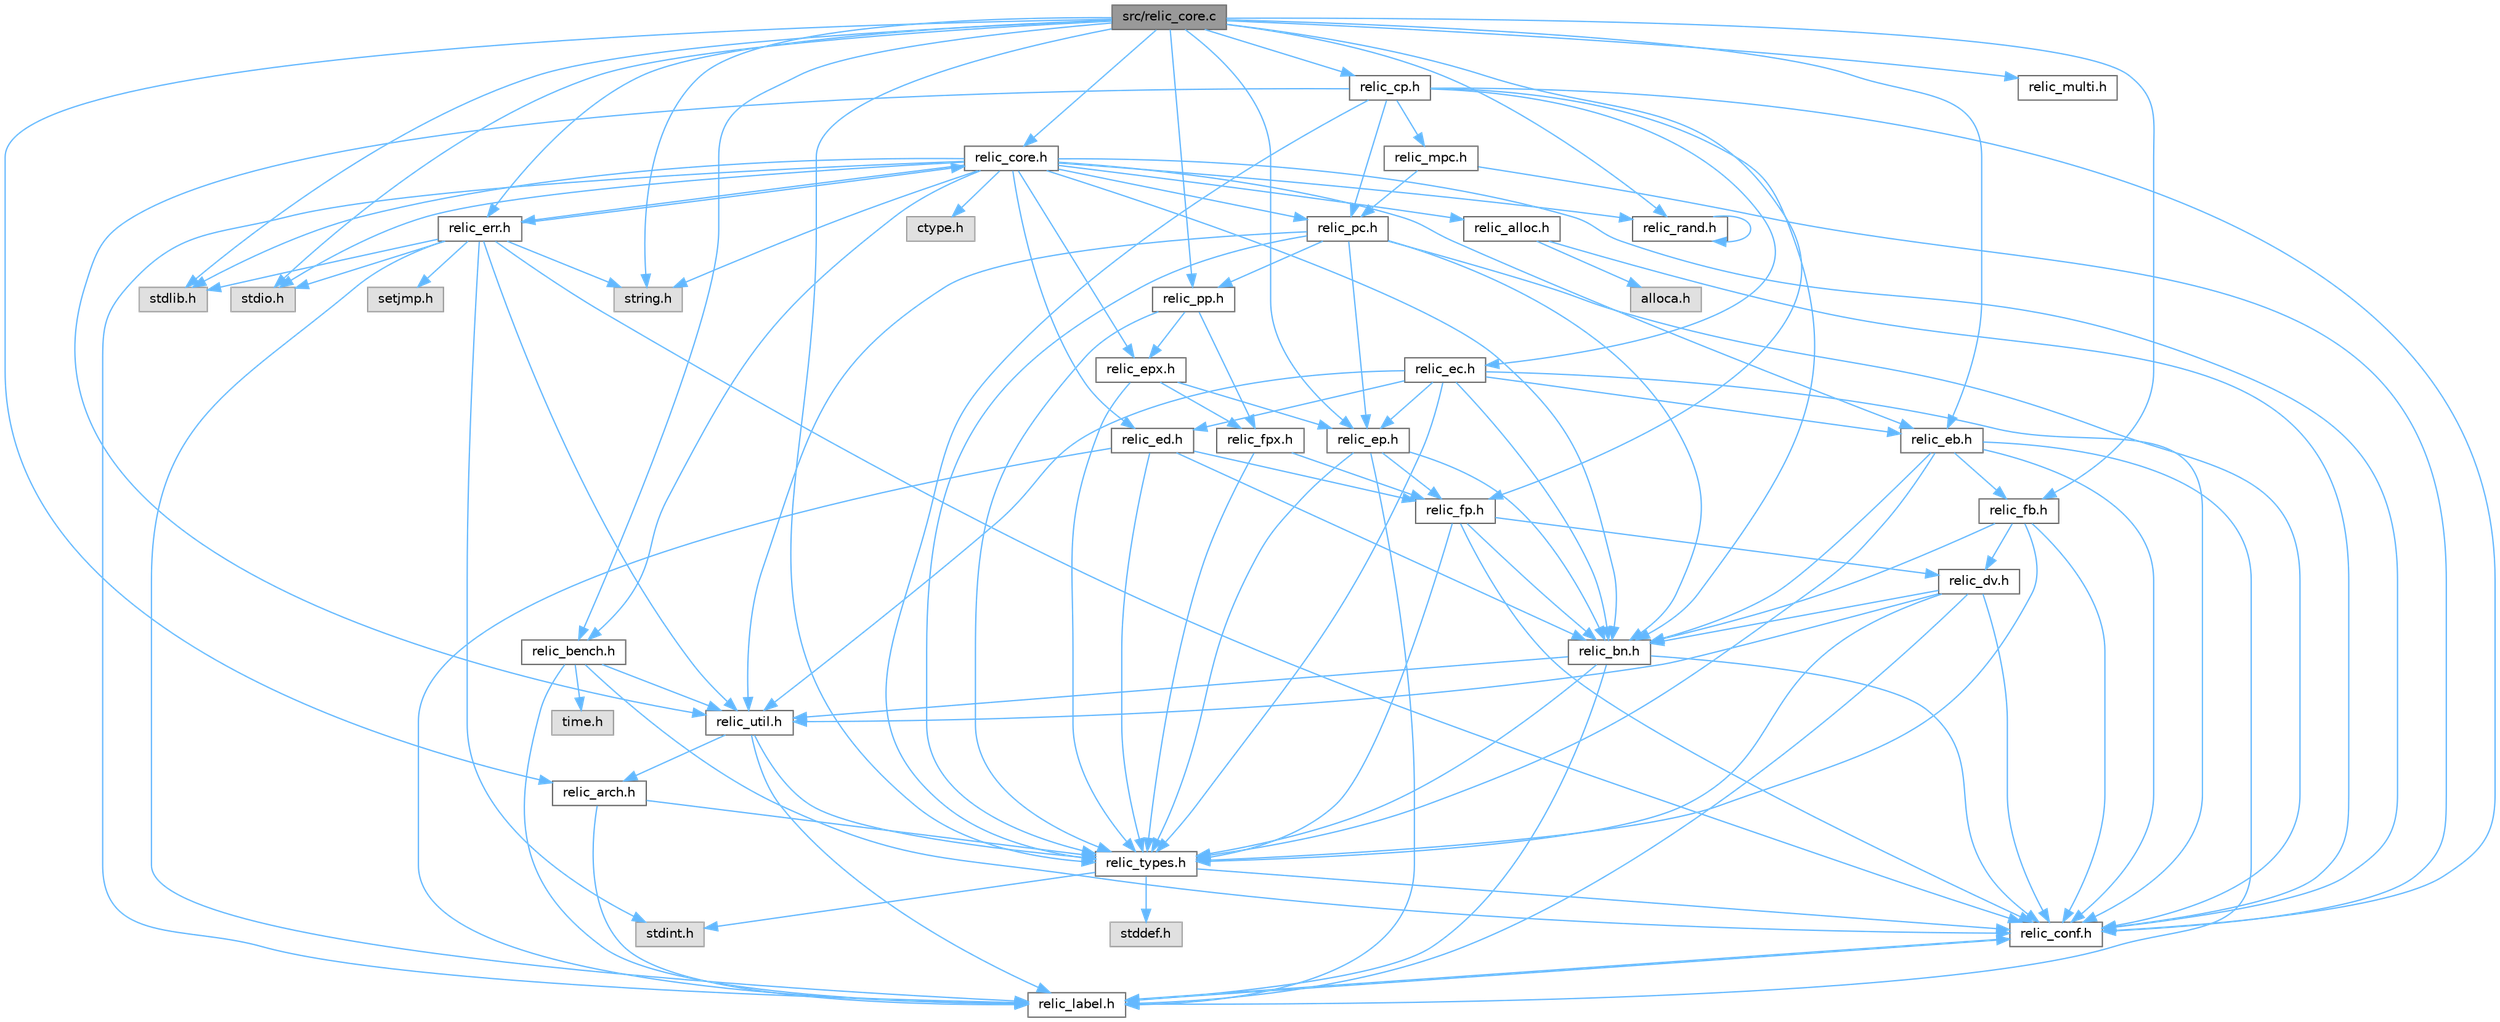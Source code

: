 digraph "src/relic_core.c"
{
 // LATEX_PDF_SIZE
  bgcolor="transparent";
  edge [fontname=Helvetica,fontsize=10,labelfontname=Helvetica,labelfontsize=10];
  node [fontname=Helvetica,fontsize=10,shape=box,height=0.2,width=0.4];
  Node1 [id="Node000001",label="src/relic_core.c",height=0.2,width=0.4,color="gray40", fillcolor="grey60", style="filled", fontcolor="black",tooltip=" "];
  Node1 -> Node2 [id="edge1_Node000001_Node000002",color="steelblue1",style="solid",tooltip=" "];
  Node2 [id="Node000002",label="stdlib.h",height=0.2,width=0.4,color="grey60", fillcolor="#E0E0E0", style="filled",tooltip=" "];
  Node1 -> Node3 [id="edge2_Node000001_Node000003",color="steelblue1",style="solid",tooltip=" "];
  Node3 [id="Node000003",label="stdio.h",height=0.2,width=0.4,color="grey60", fillcolor="#E0E0E0", style="filled",tooltip=" "];
  Node1 -> Node4 [id="edge3_Node000001_Node000004",color="steelblue1",style="solid",tooltip=" "];
  Node4 [id="Node000004",label="string.h",height=0.2,width=0.4,color="grey60", fillcolor="#E0E0E0", style="filled",tooltip=" "];
  Node1 -> Node5 [id="edge4_Node000001_Node000005",color="steelblue1",style="solid",tooltip=" "];
  Node5 [id="Node000005",label="relic_core.h",height=0.2,width=0.4,color="grey40", fillcolor="white", style="filled",URL="$db/d67/relic__core_8h.html",tooltip=" "];
  Node5 -> Node2 [id="edge5_Node000005_Node000002",color="steelblue1",style="solid",tooltip=" "];
  Node5 -> Node3 [id="edge6_Node000005_Node000003",color="steelblue1",style="solid",tooltip=" "];
  Node5 -> Node4 [id="edge7_Node000005_Node000004",color="steelblue1",style="solid",tooltip=" "];
  Node5 -> Node6 [id="edge8_Node000005_Node000006",color="steelblue1",style="solid",tooltip=" "];
  Node6 [id="Node000006",label="ctype.h",height=0.2,width=0.4,color="grey60", fillcolor="#E0E0E0", style="filled",tooltip=" "];
  Node5 -> Node7 [id="edge9_Node000005_Node000007",color="steelblue1",style="solid",tooltip=" "];
  Node7 [id="Node000007",label="relic_err.h",height=0.2,width=0.4,color="grey40", fillcolor="white", style="filled",URL="$d0/d09/relic__err_8h.html",tooltip=" "];
  Node7 -> Node8 [id="edge10_Node000007_Node000008",color="steelblue1",style="solid",tooltip=" "];
  Node8 [id="Node000008",label="stdint.h",height=0.2,width=0.4,color="grey60", fillcolor="#E0E0E0", style="filled",tooltip=" "];
  Node7 -> Node2 [id="edge11_Node000007_Node000002",color="steelblue1",style="solid",tooltip=" "];
  Node7 -> Node3 [id="edge12_Node000007_Node000003",color="steelblue1",style="solid",tooltip=" "];
  Node7 -> Node4 [id="edge13_Node000007_Node000004",color="steelblue1",style="solid",tooltip=" "];
  Node7 -> Node5 [id="edge14_Node000007_Node000005",color="steelblue1",style="solid",tooltip=" "];
  Node7 -> Node9 [id="edge15_Node000007_Node000009",color="steelblue1",style="solid",tooltip=" "];
  Node9 [id="Node000009",label="relic_conf.h",height=0.2,width=0.4,color="grey40", fillcolor="white", style="filled",URL="$d1/da4/relic__conf_8h.html",tooltip=" "];
  Node9 -> Node10 [id="edge16_Node000009_Node000010",color="steelblue1",style="solid",tooltip=" "];
  Node10 [id="Node000010",label="relic_label.h",height=0.2,width=0.4,color="grey40", fillcolor="white", style="filled",URL="$df/d60/relic__label_8h.html",tooltip=" "];
  Node10 -> Node9 [id="edge17_Node000010_Node000009",color="steelblue1",style="solid",tooltip=" "];
  Node7 -> Node11 [id="edge18_Node000007_Node000011",color="steelblue1",style="solid",tooltip=" "];
  Node11 [id="Node000011",label="relic_util.h",height=0.2,width=0.4,color="grey40", fillcolor="white", style="filled",URL="$d1/d8d/relic__util_8h.html",tooltip=" "];
  Node11 -> Node12 [id="edge19_Node000011_Node000012",color="steelblue1",style="solid",tooltip=" "];
  Node12 [id="Node000012",label="relic_arch.h",height=0.2,width=0.4,color="grey40", fillcolor="white", style="filled",URL="$d7/d48/relic__arch_8h.html",tooltip=" "];
  Node12 -> Node13 [id="edge20_Node000012_Node000013",color="steelblue1",style="solid",tooltip=" "];
  Node13 [id="Node000013",label="relic_types.h",height=0.2,width=0.4,color="grey40", fillcolor="white", style="filled",URL="$d4/dd7/relic__types_8h.html",tooltip=" "];
  Node13 -> Node14 [id="edge21_Node000013_Node000014",color="steelblue1",style="solid",tooltip=" "];
  Node14 [id="Node000014",label="stddef.h",height=0.2,width=0.4,color="grey60", fillcolor="#E0E0E0", style="filled",tooltip=" "];
  Node13 -> Node8 [id="edge22_Node000013_Node000008",color="steelblue1",style="solid",tooltip=" "];
  Node13 -> Node9 [id="edge23_Node000013_Node000009",color="steelblue1",style="solid",tooltip=" "];
  Node12 -> Node10 [id="edge24_Node000012_Node000010",color="steelblue1",style="solid",tooltip=" "];
  Node11 -> Node13 [id="edge25_Node000011_Node000013",color="steelblue1",style="solid",tooltip=" "];
  Node11 -> Node10 [id="edge26_Node000011_Node000010",color="steelblue1",style="solid",tooltip=" "];
  Node7 -> Node10 [id="edge27_Node000007_Node000010",color="steelblue1",style="solid",tooltip=" "];
  Node7 -> Node15 [id="edge28_Node000007_Node000015",color="steelblue1",style="solid",tooltip=" "];
  Node15 [id="Node000015",label="setjmp.h",height=0.2,width=0.4,color="grey60", fillcolor="#E0E0E0", style="filled",tooltip=" "];
  Node5 -> Node16 [id="edge29_Node000005_Node000016",color="steelblue1",style="solid",tooltip=" "];
  Node16 [id="Node000016",label="relic_bn.h",height=0.2,width=0.4,color="grey40", fillcolor="white", style="filled",URL="$d2/df6/relic__bn_8h.html",tooltip=" "];
  Node16 -> Node9 [id="edge30_Node000016_Node000009",color="steelblue1",style="solid",tooltip=" "];
  Node16 -> Node11 [id="edge31_Node000016_Node000011",color="steelblue1",style="solid",tooltip=" "];
  Node16 -> Node13 [id="edge32_Node000016_Node000013",color="steelblue1",style="solid",tooltip=" "];
  Node16 -> Node10 [id="edge33_Node000016_Node000010",color="steelblue1",style="solid",tooltip=" "];
  Node5 -> Node17 [id="edge34_Node000005_Node000017",color="steelblue1",style="solid",tooltip=" "];
  Node17 [id="Node000017",label="relic_eb.h",height=0.2,width=0.4,color="grey40", fillcolor="white", style="filled",URL="$d0/d24/relic__eb_8h.html",tooltip=" "];
  Node17 -> Node18 [id="edge35_Node000017_Node000018",color="steelblue1",style="solid",tooltip=" "];
  Node18 [id="Node000018",label="relic_fb.h",height=0.2,width=0.4,color="grey40", fillcolor="white", style="filled",URL="$dc/de1/relic__fb_8h.html",tooltip=" "];
  Node18 -> Node16 [id="edge36_Node000018_Node000016",color="steelblue1",style="solid",tooltip=" "];
  Node18 -> Node19 [id="edge37_Node000018_Node000019",color="steelblue1",style="solid",tooltip=" "];
  Node19 [id="Node000019",label="relic_dv.h",height=0.2,width=0.4,color="grey40", fillcolor="white", style="filled",URL="$d3/d30/relic__dv_8h.html",tooltip=" "];
  Node19 -> Node16 [id="edge38_Node000019_Node000016",color="steelblue1",style="solid",tooltip=" "];
  Node19 -> Node9 [id="edge39_Node000019_Node000009",color="steelblue1",style="solid",tooltip=" "];
  Node19 -> Node13 [id="edge40_Node000019_Node000013",color="steelblue1",style="solid",tooltip=" "];
  Node19 -> Node11 [id="edge41_Node000019_Node000011",color="steelblue1",style="solid",tooltip=" "];
  Node19 -> Node10 [id="edge42_Node000019_Node000010",color="steelblue1",style="solid",tooltip=" "];
  Node18 -> Node9 [id="edge43_Node000018_Node000009",color="steelblue1",style="solid",tooltip=" "];
  Node18 -> Node13 [id="edge44_Node000018_Node000013",color="steelblue1",style="solid",tooltip=" "];
  Node17 -> Node16 [id="edge45_Node000017_Node000016",color="steelblue1",style="solid",tooltip=" "];
  Node17 -> Node9 [id="edge46_Node000017_Node000009",color="steelblue1",style="solid",tooltip=" "];
  Node17 -> Node13 [id="edge47_Node000017_Node000013",color="steelblue1",style="solid",tooltip=" "];
  Node17 -> Node10 [id="edge48_Node000017_Node000010",color="steelblue1",style="solid",tooltip=" "];
  Node5 -> Node20 [id="edge49_Node000005_Node000020",color="steelblue1",style="solid",tooltip=" "];
  Node20 [id="Node000020",label="relic_epx.h",height=0.2,width=0.4,color="grey40", fillcolor="white", style="filled",URL="$d9/d7d/relic__epx_8h.html",tooltip=" "];
  Node20 -> Node21 [id="edge50_Node000020_Node000021",color="steelblue1",style="solid",tooltip=" "];
  Node21 [id="Node000021",label="relic_fpx.h",height=0.2,width=0.4,color="grey40", fillcolor="white", style="filled",URL="$d9/d17/relic__fpx_8h.html",tooltip=" "];
  Node21 -> Node22 [id="edge51_Node000021_Node000022",color="steelblue1",style="solid",tooltip=" "];
  Node22 [id="Node000022",label="relic_fp.h",height=0.2,width=0.4,color="grey40", fillcolor="white", style="filled",URL="$d5/dfa/relic__fp_8h.html",tooltip=" "];
  Node22 -> Node19 [id="edge52_Node000022_Node000019",color="steelblue1",style="solid",tooltip=" "];
  Node22 -> Node16 [id="edge53_Node000022_Node000016",color="steelblue1",style="solid",tooltip=" "];
  Node22 -> Node9 [id="edge54_Node000022_Node000009",color="steelblue1",style="solid",tooltip=" "];
  Node22 -> Node13 [id="edge55_Node000022_Node000013",color="steelblue1",style="solid",tooltip=" "];
  Node21 -> Node13 [id="edge56_Node000021_Node000013",color="steelblue1",style="solid",tooltip=" "];
  Node20 -> Node23 [id="edge57_Node000020_Node000023",color="steelblue1",style="solid",tooltip=" "];
  Node23 [id="Node000023",label="relic_ep.h",height=0.2,width=0.4,color="grey40", fillcolor="white", style="filled",URL="$d3/df7/relic__ep_8h.html",tooltip=" "];
  Node23 -> Node22 [id="edge58_Node000023_Node000022",color="steelblue1",style="solid",tooltip=" "];
  Node23 -> Node16 [id="edge59_Node000023_Node000016",color="steelblue1",style="solid",tooltip=" "];
  Node23 -> Node13 [id="edge60_Node000023_Node000013",color="steelblue1",style="solid",tooltip=" "];
  Node23 -> Node10 [id="edge61_Node000023_Node000010",color="steelblue1",style="solid",tooltip=" "];
  Node20 -> Node13 [id="edge62_Node000020_Node000013",color="steelblue1",style="solid",tooltip=" "];
  Node5 -> Node24 [id="edge63_Node000005_Node000024",color="steelblue1",style="solid",tooltip=" "];
  Node24 [id="Node000024",label="relic_ed.h",height=0.2,width=0.4,color="grey40", fillcolor="white", style="filled",URL="$d6/d6d/relic__ed_8h.html",tooltip=" "];
  Node24 -> Node22 [id="edge64_Node000024_Node000022",color="steelblue1",style="solid",tooltip=" "];
  Node24 -> Node16 [id="edge65_Node000024_Node000016",color="steelblue1",style="solid",tooltip=" "];
  Node24 -> Node13 [id="edge66_Node000024_Node000013",color="steelblue1",style="solid",tooltip=" "];
  Node24 -> Node10 [id="edge67_Node000024_Node000010",color="steelblue1",style="solid",tooltip=" "];
  Node5 -> Node25 [id="edge68_Node000005_Node000025",color="steelblue1",style="solid",tooltip=" "];
  Node25 [id="Node000025",label="relic_pc.h",height=0.2,width=0.4,color="grey40", fillcolor="white", style="filled",URL="$df/d3f/relic__pc_8h.html",tooltip=" "];
  Node25 -> Node23 [id="edge69_Node000025_Node000023",color="steelblue1",style="solid",tooltip=" "];
  Node25 -> Node26 [id="edge70_Node000025_Node000026",color="steelblue1",style="solid",tooltip=" "];
  Node26 [id="Node000026",label="relic_pp.h",height=0.2,width=0.4,color="grey40", fillcolor="white", style="filled",URL="$d1/d95/relic__pp_8h.html",tooltip=" "];
  Node26 -> Node21 [id="edge71_Node000026_Node000021",color="steelblue1",style="solid",tooltip=" "];
  Node26 -> Node20 [id="edge72_Node000026_Node000020",color="steelblue1",style="solid",tooltip=" "];
  Node26 -> Node13 [id="edge73_Node000026_Node000013",color="steelblue1",style="solid",tooltip=" "];
  Node25 -> Node16 [id="edge74_Node000025_Node000016",color="steelblue1",style="solid",tooltip=" "];
  Node25 -> Node11 [id="edge75_Node000025_Node000011",color="steelblue1",style="solid",tooltip=" "];
  Node25 -> Node9 [id="edge76_Node000025_Node000009",color="steelblue1",style="solid",tooltip=" "];
  Node25 -> Node13 [id="edge77_Node000025_Node000013",color="steelblue1",style="solid",tooltip=" "];
  Node5 -> Node9 [id="edge78_Node000005_Node000009",color="steelblue1",style="solid",tooltip=" "];
  Node5 -> Node27 [id="edge79_Node000005_Node000027",color="steelblue1",style="solid",tooltip=" "];
  Node27 [id="Node000027",label="relic_bench.h",height=0.2,width=0.4,color="grey40", fillcolor="white", style="filled",URL="$dd/d4c/relic__bench_8h.html",tooltip=" "];
  Node27 -> Node9 [id="edge80_Node000027_Node000009",color="steelblue1",style="solid",tooltip=" "];
  Node27 -> Node10 [id="edge81_Node000027_Node000010",color="steelblue1",style="solid",tooltip=" "];
  Node27 -> Node11 [id="edge82_Node000027_Node000011",color="steelblue1",style="solid",tooltip=" "];
  Node27 -> Node28 [id="edge83_Node000027_Node000028",color="steelblue1",style="solid",tooltip=" "];
  Node28 [id="Node000028",label="time.h",height=0.2,width=0.4,color="grey60", fillcolor="#E0E0E0", style="filled",tooltip=" "];
  Node5 -> Node29 [id="edge84_Node000005_Node000029",color="steelblue1",style="solid",tooltip=" "];
  Node29 [id="Node000029",label="relic_rand.h",height=0.2,width=0.4,color="grey40", fillcolor="white", style="filled",URL="$d7/d29/relic__rand_8h.html",tooltip=" "];
  Node29 -> Node29 [id="edge85_Node000029_Node000029",color="steelblue1",style="solid",tooltip=" "];
  Node5 -> Node10 [id="edge86_Node000005_Node000010",color="steelblue1",style="solid",tooltip=" "];
  Node5 -> Node30 [id="edge87_Node000005_Node000030",color="steelblue1",style="solid",tooltip=" "];
  Node30 [id="Node000030",label="relic_alloc.h",height=0.2,width=0.4,color="grey40", fillcolor="white", style="filled",URL="$d6/d2b/relic__alloc_8h.html",tooltip=" "];
  Node30 -> Node9 [id="edge88_Node000030_Node000009",color="steelblue1",style="solid",tooltip=" "];
  Node30 -> Node31 [id="edge89_Node000030_Node000031",color="steelblue1",style="solid",tooltip=" "];
  Node31 [id="Node000031",label="alloca.h",height=0.2,width=0.4,color="grey60", fillcolor="#E0E0E0", style="filled",tooltip=" "];
  Node1 -> Node27 [id="edge90_Node000001_Node000027",color="steelblue1",style="solid",tooltip=" "];
  Node1 -> Node32 [id="edge91_Node000001_Node000032",color="steelblue1",style="solid",tooltip=" "];
  Node32 [id="Node000032",label="relic_multi.h",height=0.2,width=0.4,color="grey40", fillcolor="white", style="filled",URL="$d9/dc5/relic__multi_8h.html",tooltip=" "];
  Node1 -> Node29 [id="edge92_Node000001_Node000029",color="steelblue1",style="solid",tooltip=" "];
  Node1 -> Node13 [id="edge93_Node000001_Node000013",color="steelblue1",style="solid",tooltip=" "];
  Node1 -> Node7 [id="edge94_Node000001_Node000007",color="steelblue1",style="solid",tooltip=" "];
  Node1 -> Node12 [id="edge95_Node000001_Node000012",color="steelblue1",style="solid",tooltip=" "];
  Node1 -> Node22 [id="edge96_Node000001_Node000022",color="steelblue1",style="solid",tooltip=" "];
  Node1 -> Node18 [id="edge97_Node000001_Node000018",color="steelblue1",style="solid",tooltip=" "];
  Node1 -> Node23 [id="edge98_Node000001_Node000023",color="steelblue1",style="solid",tooltip=" "];
  Node1 -> Node17 [id="edge99_Node000001_Node000017",color="steelblue1",style="solid",tooltip=" "];
  Node1 -> Node33 [id="edge100_Node000001_Node000033",color="steelblue1",style="solid",tooltip=" "];
  Node33 [id="Node000033",label="relic_cp.h",height=0.2,width=0.4,color="grey40", fillcolor="white", style="filled",URL="$d0/d62/relic__cp_8h.html",tooltip=" "];
  Node33 -> Node9 [id="edge101_Node000033_Node000009",color="steelblue1",style="solid",tooltip=" "];
  Node33 -> Node13 [id="edge102_Node000033_Node000013",color="steelblue1",style="solid",tooltip=" "];
  Node33 -> Node11 [id="edge103_Node000033_Node000011",color="steelblue1",style="solid",tooltip=" "];
  Node33 -> Node16 [id="edge104_Node000033_Node000016",color="steelblue1",style="solid",tooltip=" "];
  Node33 -> Node34 [id="edge105_Node000033_Node000034",color="steelblue1",style="solid",tooltip=" "];
  Node34 [id="Node000034",label="relic_ec.h",height=0.2,width=0.4,color="grey40", fillcolor="white", style="filled",URL="$de/d2e/relic__ec_8h.html",tooltip=" "];
  Node34 -> Node23 [id="edge106_Node000034_Node000023",color="steelblue1",style="solid",tooltip=" "];
  Node34 -> Node17 [id="edge107_Node000034_Node000017",color="steelblue1",style="solid",tooltip=" "];
  Node34 -> Node24 [id="edge108_Node000034_Node000024",color="steelblue1",style="solid",tooltip=" "];
  Node34 -> Node16 [id="edge109_Node000034_Node000016",color="steelblue1",style="solid",tooltip=" "];
  Node34 -> Node11 [id="edge110_Node000034_Node000011",color="steelblue1",style="solid",tooltip=" "];
  Node34 -> Node9 [id="edge111_Node000034_Node000009",color="steelblue1",style="solid",tooltip=" "];
  Node34 -> Node13 [id="edge112_Node000034_Node000013",color="steelblue1",style="solid",tooltip=" "];
  Node33 -> Node25 [id="edge113_Node000033_Node000025",color="steelblue1",style="solid",tooltip=" "];
  Node33 -> Node35 [id="edge114_Node000033_Node000035",color="steelblue1",style="solid",tooltip=" "];
  Node35 [id="Node000035",label="relic_mpc.h",height=0.2,width=0.4,color="grey40", fillcolor="white", style="filled",URL="$d0/d38/relic__mpc_8h.html",tooltip=" "];
  Node35 -> Node9 [id="edge115_Node000035_Node000009",color="steelblue1",style="solid",tooltip=" "];
  Node35 -> Node25 [id="edge116_Node000035_Node000025",color="steelblue1",style="solid",tooltip=" "];
  Node1 -> Node26 [id="edge117_Node000001_Node000026",color="steelblue1",style="solid",tooltip=" "];
}
